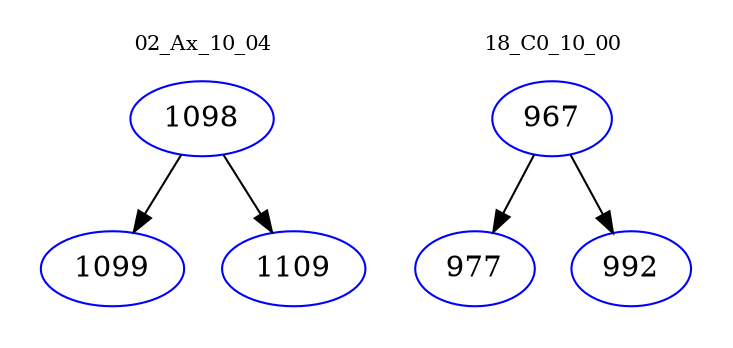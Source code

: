digraph{
subgraph cluster_0 {
color = white
label = "02_Ax_10_04";
fontsize=10;
T0_1098 [label="1098", color="blue"]
T0_1098 -> T0_1099 [color="black"]
T0_1099 [label="1099", color="blue"]
T0_1098 -> T0_1109 [color="black"]
T0_1109 [label="1109", color="blue"]
}
subgraph cluster_1 {
color = white
label = "18_C0_10_00";
fontsize=10;
T1_967 [label="967", color="blue"]
T1_967 -> T1_977 [color="black"]
T1_977 [label="977", color="blue"]
T1_967 -> T1_992 [color="black"]
T1_992 [label="992", color="blue"]
}
}

